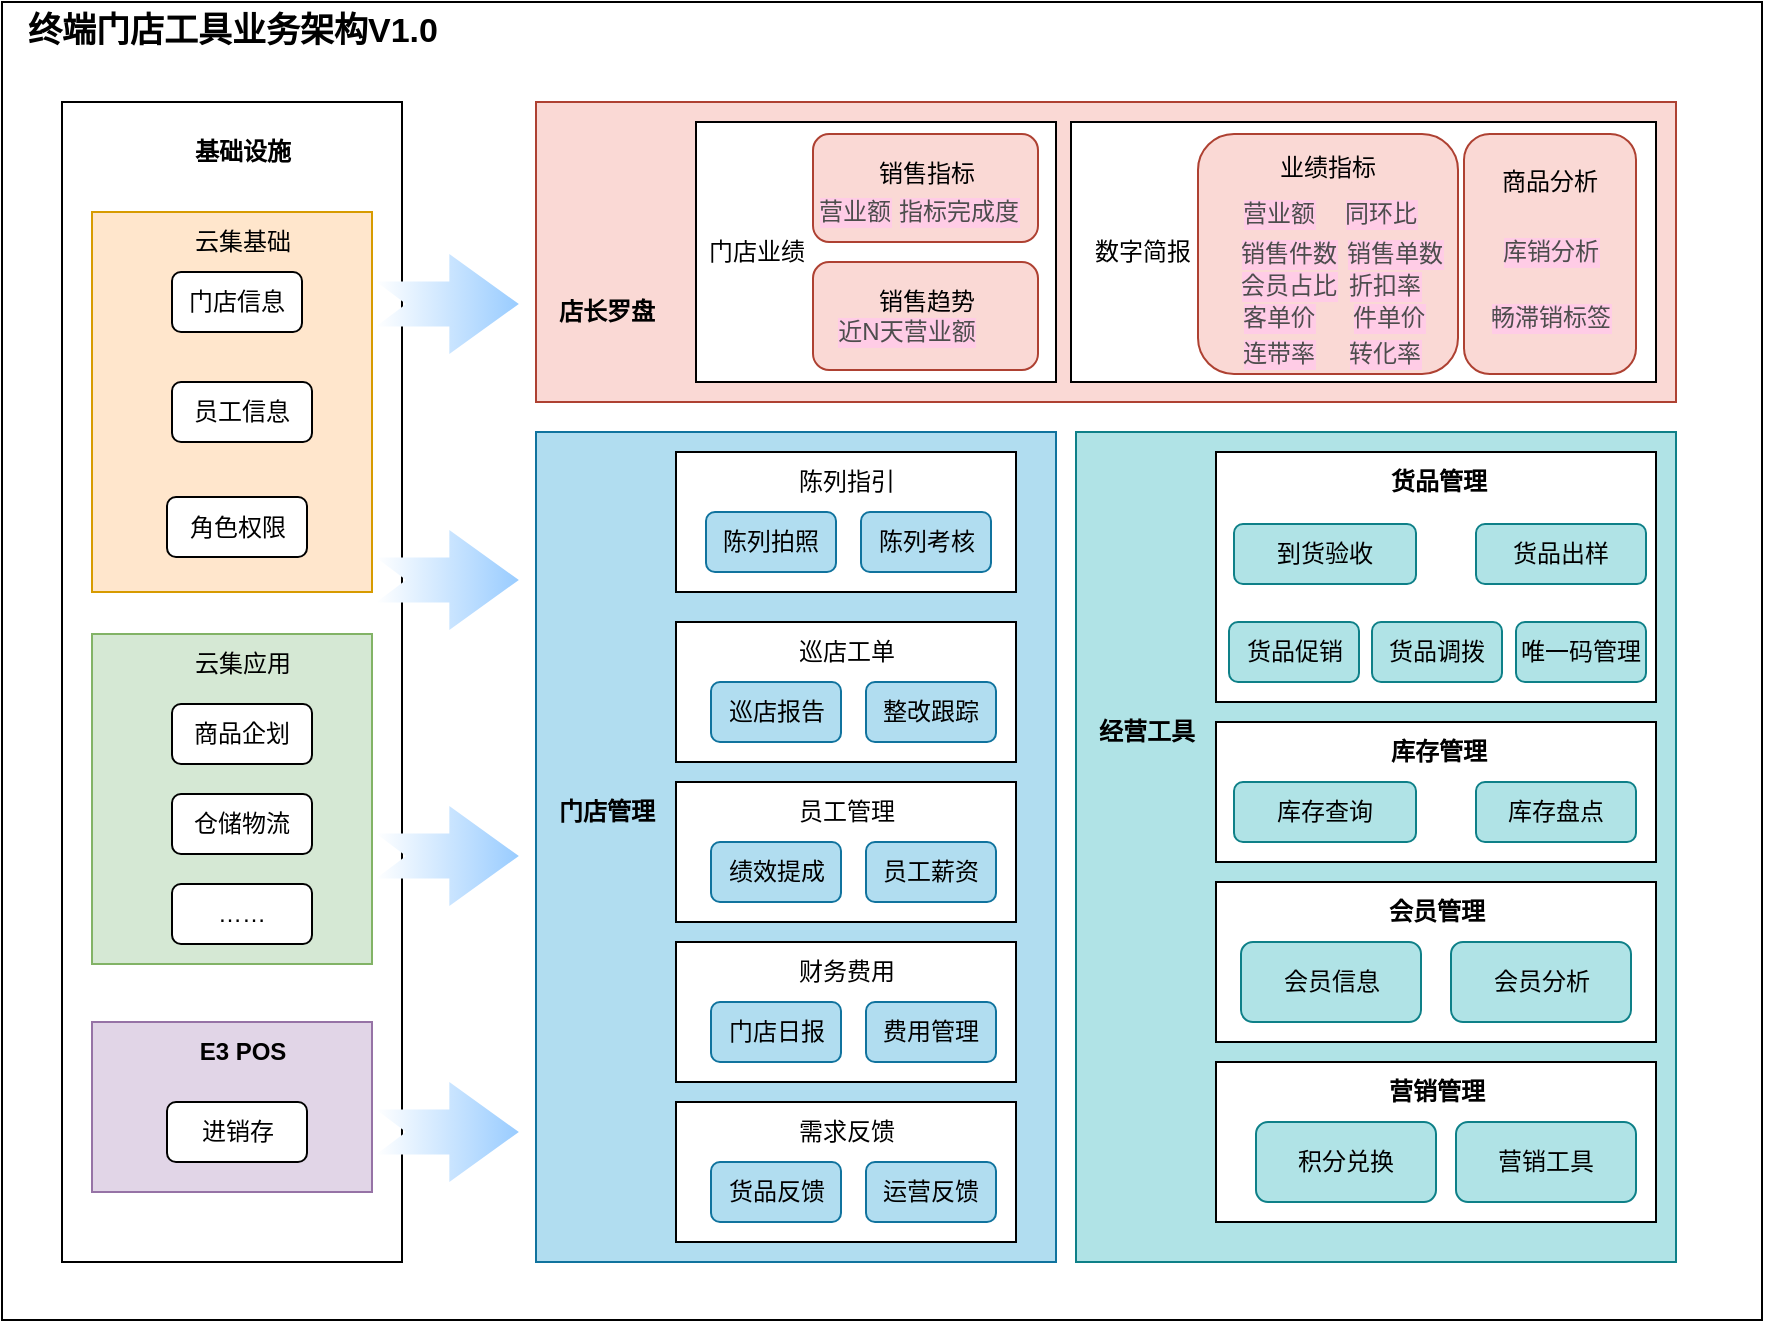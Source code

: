 <mxfile version="22.1.11" type="github">
  <diagram name="第 1 页" id="IcleU93heGLQJP-_B2Z1">
    <mxGraphModel dx="2449" dy="2163" grid="1" gridSize="10" guides="1" tooltips="1" connect="1" arrows="1" fold="1" page="1" pageScale="1" pageWidth="827" pageHeight="1169" math="0" shadow="0">
      <root>
        <mxCell id="0" />
        <mxCell id="1" parent="0" />
        <mxCell id="pXmirgJ1pPXofqHUb-Qx-147" value="" style="rounded=0;whiteSpace=wrap;html=1;" vertex="1" parent="1">
          <mxGeometry x="-810" y="-1169" width="880" height="659" as="geometry" />
        </mxCell>
        <mxCell id="pXmirgJ1pPXofqHUb-Qx-148" value="" style="rounded=0;whiteSpace=wrap;html=1;fillColor=#fad9d5;strokeColor=#ae4132;labelBackgroundColor=#FF9999;" vertex="1" parent="1">
          <mxGeometry x="-543" y="-1119" width="570" height="150" as="geometry" />
        </mxCell>
        <mxCell id="pXmirgJ1pPXofqHUb-Qx-149" value="店长罗盘" style="text;html=1;align=center;verticalAlign=middle;resizable=0;points=[];autosize=1;strokeColor=none;fillColor=none;fontStyle=1" vertex="1" parent="1">
          <mxGeometry x="-543" y="-1029" width="70" height="30" as="geometry" />
        </mxCell>
        <mxCell id="pXmirgJ1pPXofqHUb-Qx-150" value="" style="rounded=0;whiteSpace=wrap;html=1;fillColor=#b1ddf0;strokeColor=#10739e;" vertex="1" parent="1">
          <mxGeometry x="-543" y="-954" width="260" height="415" as="geometry" />
        </mxCell>
        <mxCell id="pXmirgJ1pPXofqHUb-Qx-151" value="" style="rounded=0;whiteSpace=wrap;html=1;fontColor=#f4f0f0;" vertex="1" parent="1">
          <mxGeometry x="-463" y="-1109" width="180" height="130" as="geometry" />
        </mxCell>
        <mxCell id="pXmirgJ1pPXofqHUb-Qx-152" value="门店业绩" style="text;html=1;align=center;verticalAlign=middle;resizable=0;points=[];autosize=1;strokeColor=none;fillColor=none;" vertex="1" parent="1">
          <mxGeometry x="-468" y="-1059" width="70" height="30" as="geometry" />
        </mxCell>
        <mxCell id="pXmirgJ1pPXofqHUb-Qx-153" value="销售指标&lt;br&gt;&lt;br&gt;" style="rounded=1;whiteSpace=wrap;html=1;fillColor=#fad9d5;strokeColor=#ae4132;" vertex="1" parent="1">
          <mxGeometry x="-404.5" y="-1103" width="112.5" height="54" as="geometry" />
        </mxCell>
        <mxCell id="pXmirgJ1pPXofqHUb-Qx-154" value="销售趋势&lt;br&gt;&lt;br&gt;" style="rounded=1;whiteSpace=wrap;html=1;fillColor=#fad9d5;strokeColor=#ae4132;" vertex="1" parent="1">
          <mxGeometry x="-404.5" y="-1039" width="112.5" height="54" as="geometry" />
        </mxCell>
        <mxCell id="pXmirgJ1pPXofqHUb-Qx-155" value="门店管理" style="text;html=1;align=center;verticalAlign=middle;resizable=0;points=[];autosize=1;strokeColor=none;fillColor=none;fontStyle=1" vertex="1" parent="1">
          <mxGeometry x="-543" y="-779" width="70" height="30" as="geometry" />
        </mxCell>
        <mxCell id="pXmirgJ1pPXofqHUb-Qx-156" value="" style="rounded=0;whiteSpace=wrap;html=1;fillColor=#b0e3e6;strokeColor=#0e8088;" vertex="1" parent="1">
          <mxGeometry x="-273" y="-954" width="300" height="415" as="geometry" />
        </mxCell>
        <mxCell id="pXmirgJ1pPXofqHUb-Qx-157" value="经营工具" style="text;html=1;align=center;verticalAlign=middle;resizable=0;points=[];autosize=1;strokeColor=none;fillColor=none;fontStyle=1" vertex="1" parent="1">
          <mxGeometry x="-273" y="-819" width="70" height="30" as="geometry" />
        </mxCell>
        <mxCell id="pXmirgJ1pPXofqHUb-Qx-158" value="" style="rounded=0;whiteSpace=wrap;html=1;" vertex="1" parent="1">
          <mxGeometry x="-473" y="-944" width="170" height="70" as="geometry" />
        </mxCell>
        <mxCell id="pXmirgJ1pPXofqHUb-Qx-159" value="陈列指引" style="text;html=1;align=center;verticalAlign=middle;resizable=0;points=[];autosize=1;strokeColor=none;fillColor=none;" vertex="1" parent="1">
          <mxGeometry x="-423" y="-944" width="70" height="30" as="geometry" />
        </mxCell>
        <mxCell id="pXmirgJ1pPXofqHUb-Qx-160" value="陈列拍照" style="rounded=1;whiteSpace=wrap;html=1;fillColor=#b1ddf0;strokeColor=#10739e;" vertex="1" parent="1">
          <mxGeometry x="-458" y="-914" width="65" height="30" as="geometry" />
        </mxCell>
        <mxCell id="pXmirgJ1pPXofqHUb-Qx-161" value="陈列考核" style="rounded=1;whiteSpace=wrap;html=1;fillColor=#b1ddf0;strokeColor=#10739e;" vertex="1" parent="1">
          <mxGeometry x="-380.5" y="-914" width="65" height="30" as="geometry" />
        </mxCell>
        <mxCell id="pXmirgJ1pPXofqHUb-Qx-162" value="" style="rounded=0;whiteSpace=wrap;html=1;" vertex="1" parent="1">
          <mxGeometry x="-473" y="-859" width="170" height="70" as="geometry" />
        </mxCell>
        <mxCell id="pXmirgJ1pPXofqHUb-Qx-163" value="巡店工单" style="text;html=1;align=center;verticalAlign=middle;resizable=0;points=[];autosize=1;strokeColor=none;fillColor=none;" vertex="1" parent="1">
          <mxGeometry x="-423" y="-859" width="70" height="30" as="geometry" />
        </mxCell>
        <mxCell id="pXmirgJ1pPXofqHUb-Qx-164" value="巡店报告" style="rounded=1;whiteSpace=wrap;html=1;fillColor=#b1ddf0;strokeColor=#10739e;" vertex="1" parent="1">
          <mxGeometry x="-455.5" y="-829" width="65" height="30" as="geometry" />
        </mxCell>
        <mxCell id="pXmirgJ1pPXofqHUb-Qx-165" value="整改跟踪" style="rounded=1;whiteSpace=wrap;html=1;fillColor=#b1ddf0;strokeColor=#10739e;" vertex="1" parent="1">
          <mxGeometry x="-378" y="-829" width="65" height="30" as="geometry" />
        </mxCell>
        <mxCell id="pXmirgJ1pPXofqHUb-Qx-166" value="" style="rounded=0;whiteSpace=wrap;html=1;" vertex="1" parent="1">
          <mxGeometry x="-473" y="-779" width="170" height="70" as="geometry" />
        </mxCell>
        <mxCell id="pXmirgJ1pPXofqHUb-Qx-167" value="员工管理" style="text;html=1;align=center;verticalAlign=middle;resizable=0;points=[];autosize=1;strokeColor=none;fillColor=none;" vertex="1" parent="1">
          <mxGeometry x="-423" y="-779" width="70" height="30" as="geometry" />
        </mxCell>
        <mxCell id="pXmirgJ1pPXofqHUb-Qx-168" value="绩效提成" style="rounded=1;whiteSpace=wrap;html=1;fillColor=#b1ddf0;strokeColor=#10739e;" vertex="1" parent="1">
          <mxGeometry x="-455.5" y="-749" width="65" height="30" as="geometry" />
        </mxCell>
        <mxCell id="pXmirgJ1pPXofqHUb-Qx-169" value="员工薪资" style="rounded=1;whiteSpace=wrap;html=1;fillColor=#b1ddf0;strokeColor=#10739e;" vertex="1" parent="1">
          <mxGeometry x="-378" y="-749" width="65" height="30" as="geometry" />
        </mxCell>
        <mxCell id="pXmirgJ1pPXofqHUb-Qx-170" value="" style="rounded=0;whiteSpace=wrap;html=1;" vertex="1" parent="1">
          <mxGeometry x="-473" y="-699" width="170" height="70" as="geometry" />
        </mxCell>
        <mxCell id="pXmirgJ1pPXofqHUb-Qx-171" value="财务费用" style="text;html=1;align=center;verticalAlign=middle;resizable=0;points=[];autosize=1;strokeColor=none;fillColor=none;" vertex="1" parent="1">
          <mxGeometry x="-423" y="-699" width="70" height="30" as="geometry" />
        </mxCell>
        <mxCell id="pXmirgJ1pPXofqHUb-Qx-172" value="门店日报" style="rounded=1;whiteSpace=wrap;html=1;fillColor=#b1ddf0;strokeColor=#10739e;" vertex="1" parent="1">
          <mxGeometry x="-455.5" y="-669" width="65" height="30" as="geometry" />
        </mxCell>
        <mxCell id="pXmirgJ1pPXofqHUb-Qx-173" value="费用管理" style="rounded=1;whiteSpace=wrap;html=1;fillColor=#b1ddf0;strokeColor=#10739e;" vertex="1" parent="1">
          <mxGeometry x="-378" y="-669" width="65" height="30" as="geometry" />
        </mxCell>
        <mxCell id="pXmirgJ1pPXofqHUb-Qx-174" value="" style="rounded=0;whiteSpace=wrap;html=1;" vertex="1" parent="1">
          <mxGeometry x="-203" y="-944" width="220" height="125" as="geometry" />
        </mxCell>
        <mxCell id="pXmirgJ1pPXofqHUb-Qx-175" value="货品管理" style="text;html=1;align=center;verticalAlign=middle;resizable=0;points=[];autosize=1;strokeColor=none;fillColor=none;fontStyle=1" vertex="1" parent="1">
          <mxGeometry x="-127.5" y="-944" width="70" height="30" as="geometry" />
        </mxCell>
        <mxCell id="pXmirgJ1pPXofqHUb-Qx-176" value="" style="rounded=0;whiteSpace=wrap;html=1;" vertex="1" parent="1">
          <mxGeometry x="-203" y="-809" width="220" height="70" as="geometry" />
        </mxCell>
        <mxCell id="pXmirgJ1pPXofqHUb-Qx-177" value="库存管理" style="text;html=1;align=center;verticalAlign=middle;resizable=0;points=[];autosize=1;strokeColor=none;fillColor=none;fontStyle=1" vertex="1" parent="1">
          <mxGeometry x="-127.5" y="-809" width="70" height="30" as="geometry" />
        </mxCell>
        <mxCell id="pXmirgJ1pPXofqHUb-Qx-178" value="库存查询" style="rounded=1;whiteSpace=wrap;html=1;fillColor=#b0e3e6;strokeColor=#0e8088;" vertex="1" parent="1">
          <mxGeometry x="-194" y="-779" width="91" height="30" as="geometry" />
        </mxCell>
        <mxCell id="pXmirgJ1pPXofqHUb-Qx-179" value="库存盘点" style="rounded=1;whiteSpace=wrap;html=1;fillColor=#b0e3e6;strokeColor=#0e8088;" vertex="1" parent="1">
          <mxGeometry x="-73" y="-779" width="80" height="30" as="geometry" />
        </mxCell>
        <mxCell id="pXmirgJ1pPXofqHUb-Qx-180" value="唯一码管理" style="rounded=1;whiteSpace=wrap;html=1;fillColor=#b0e3e6;strokeColor=#0e8088;" vertex="1" parent="1">
          <mxGeometry x="-53" y="-859" width="65" height="30" as="geometry" />
        </mxCell>
        <mxCell id="pXmirgJ1pPXofqHUb-Qx-181" value="" style="rounded=0;whiteSpace=wrap;html=1;" vertex="1" parent="1">
          <mxGeometry x="-473" y="-619" width="170" height="70" as="geometry" />
        </mxCell>
        <mxCell id="pXmirgJ1pPXofqHUb-Qx-182" value="需求反馈" style="text;html=1;align=center;verticalAlign=middle;resizable=0;points=[];autosize=1;strokeColor=none;fillColor=none;" vertex="1" parent="1">
          <mxGeometry x="-423" y="-619" width="70" height="30" as="geometry" />
        </mxCell>
        <mxCell id="pXmirgJ1pPXofqHUb-Qx-183" value="货品反馈" style="rounded=1;whiteSpace=wrap;html=1;fillColor=#b1ddf0;strokeColor=#10739e;" vertex="1" parent="1">
          <mxGeometry x="-455.5" y="-589" width="65" height="30" as="geometry" />
        </mxCell>
        <mxCell id="pXmirgJ1pPXofqHUb-Qx-184" value="运营反馈" style="rounded=1;whiteSpace=wrap;html=1;fillColor=#b1ddf0;strokeColor=#10739e;" vertex="1" parent="1">
          <mxGeometry x="-378" y="-589" width="65" height="30" as="geometry" />
        </mxCell>
        <mxCell id="pXmirgJ1pPXofqHUb-Qx-185" value="到货验收" style="rounded=1;whiteSpace=wrap;html=1;fillColor=#b0e3e6;strokeColor=#0e8088;" vertex="1" parent="1">
          <mxGeometry x="-194" y="-908" width="91" height="30" as="geometry" />
        </mxCell>
        <mxCell id="pXmirgJ1pPXofqHUb-Qx-186" value="货品促销" style="rounded=1;whiteSpace=wrap;html=1;fillColor=#b0e3e6;strokeColor=#0e8088;" vertex="1" parent="1">
          <mxGeometry x="-196.5" y="-859" width="65" height="30" as="geometry" />
        </mxCell>
        <mxCell id="pXmirgJ1pPXofqHUb-Qx-187" value="货品调拨" style="rounded=1;whiteSpace=wrap;html=1;fillColor=#b0e3e6;strokeColor=#0e8088;" vertex="1" parent="1">
          <mxGeometry x="-125" y="-859" width="65" height="30" as="geometry" />
        </mxCell>
        <mxCell id="pXmirgJ1pPXofqHUb-Qx-188" value="货品出样" style="rounded=1;whiteSpace=wrap;html=1;fillColor=#b0e3e6;strokeColor=#0e8088;" vertex="1" parent="1">
          <mxGeometry x="-73" y="-908" width="85" height="30" as="geometry" />
        </mxCell>
        <mxCell id="pXmirgJ1pPXofqHUb-Qx-189" value="" style="rounded=0;whiteSpace=wrap;html=1;" vertex="1" parent="1">
          <mxGeometry x="-203" y="-729" width="220" height="80" as="geometry" />
        </mxCell>
        <mxCell id="pXmirgJ1pPXofqHUb-Qx-190" value="会员管理" style="text;html=1;align=center;verticalAlign=middle;resizable=0;points=[];autosize=1;strokeColor=none;fillColor=none;fontStyle=1" vertex="1" parent="1">
          <mxGeometry x="-128" y="-729" width="70" height="30" as="geometry" />
        </mxCell>
        <mxCell id="pXmirgJ1pPXofqHUb-Qx-191" value="会员信息" style="rounded=1;whiteSpace=wrap;html=1;fillColor=#b0e3e6;strokeColor=#0e8088;" vertex="1" parent="1">
          <mxGeometry x="-190.5" y="-699" width="90" height="40" as="geometry" />
        </mxCell>
        <mxCell id="pXmirgJ1pPXofqHUb-Qx-192" value="会员分析" style="rounded=1;whiteSpace=wrap;html=1;fillColor=#b0e3e6;strokeColor=#0e8088;" vertex="1" parent="1">
          <mxGeometry x="-85.5" y="-699" width="90" height="40" as="geometry" />
        </mxCell>
        <mxCell id="pXmirgJ1pPXofqHUb-Qx-193" value="" style="rounded=0;whiteSpace=wrap;html=1;" vertex="1" parent="1">
          <mxGeometry x="-203" y="-639" width="220" height="80" as="geometry" />
        </mxCell>
        <mxCell id="pXmirgJ1pPXofqHUb-Qx-194" value="营销管理" style="text;html=1;align=center;verticalAlign=middle;resizable=0;points=[];autosize=1;strokeColor=none;fillColor=none;fontStyle=1" vertex="1" parent="1">
          <mxGeometry x="-128" y="-639" width="70" height="30" as="geometry" />
        </mxCell>
        <mxCell id="pXmirgJ1pPXofqHUb-Qx-195" value="积分兑换" style="rounded=1;whiteSpace=wrap;html=1;fillColor=#b0e3e6;strokeColor=#0e8088;" vertex="1" parent="1">
          <mxGeometry x="-183" y="-609" width="90" height="40" as="geometry" />
        </mxCell>
        <mxCell id="pXmirgJ1pPXofqHUb-Qx-196" value="营销工具" style="rounded=1;whiteSpace=wrap;html=1;fillColor=#b0e3e6;strokeColor=#0e8088;" vertex="1" parent="1">
          <mxGeometry x="-83" y="-609" width="90" height="40" as="geometry" />
        </mxCell>
        <mxCell id="pXmirgJ1pPXofqHUb-Qx-197" value="" style="rounded=0;whiteSpace=wrap;html=1;" vertex="1" parent="1">
          <mxGeometry x="-780" y="-1119" width="170" height="580" as="geometry" />
        </mxCell>
        <mxCell id="pXmirgJ1pPXofqHUb-Qx-198" value="基础设施" style="text;html=1;align=center;verticalAlign=middle;resizable=0;points=[];autosize=1;strokeColor=none;fillColor=none;fontStyle=1" vertex="1" parent="1">
          <mxGeometry x="-725" y="-1109" width="70" height="30" as="geometry" />
        </mxCell>
        <mxCell id="pXmirgJ1pPXofqHUb-Qx-199" value="" style="rounded=0;whiteSpace=wrap;html=1;fillColor=#ffe6cc;strokeColor=#d79b00;" vertex="1" parent="1">
          <mxGeometry x="-765" y="-1064" width="140" height="190" as="geometry" />
        </mxCell>
        <mxCell id="pXmirgJ1pPXofqHUb-Qx-200" value="云集基础" style="text;html=1;align=center;verticalAlign=middle;resizable=0;points=[];autosize=1;strokeColor=none;fillColor=none;" vertex="1" parent="1">
          <mxGeometry x="-725" y="-1064" width="70" height="30" as="geometry" />
        </mxCell>
        <mxCell id="pXmirgJ1pPXofqHUb-Qx-201" value="门店信息" style="rounded=1;whiteSpace=wrap;html=1;" vertex="1" parent="1">
          <mxGeometry x="-725" y="-1034" width="65" height="30" as="geometry" />
        </mxCell>
        <mxCell id="pXmirgJ1pPXofqHUb-Qx-202" value="员工信息" style="rounded=1;whiteSpace=wrap;html=1;" vertex="1" parent="1">
          <mxGeometry x="-725" y="-979" width="70" height="30" as="geometry" />
        </mxCell>
        <mxCell id="pXmirgJ1pPXofqHUb-Qx-203" value="角色权限" style="rounded=1;whiteSpace=wrap;html=1;" vertex="1" parent="1">
          <mxGeometry x="-727.5" y="-921.5" width="70" height="30" as="geometry" />
        </mxCell>
        <mxCell id="pXmirgJ1pPXofqHUb-Qx-204" value="" style="rounded=0;whiteSpace=wrap;html=1;fillColor=#d5e8d4;strokeColor=#82b366;" vertex="1" parent="1">
          <mxGeometry x="-765" y="-853" width="140" height="165" as="geometry" />
        </mxCell>
        <mxCell id="pXmirgJ1pPXofqHUb-Qx-205" value="云集应用" style="text;html=1;align=center;verticalAlign=middle;resizable=0;points=[];autosize=1;strokeColor=none;fillColor=none;" vertex="1" parent="1">
          <mxGeometry x="-725" y="-853" width="70" height="30" as="geometry" />
        </mxCell>
        <mxCell id="pXmirgJ1pPXofqHUb-Qx-206" value="商品企划" style="rounded=1;whiteSpace=wrap;html=1;" vertex="1" parent="1">
          <mxGeometry x="-725" y="-818" width="70" height="30" as="geometry" />
        </mxCell>
        <mxCell id="pXmirgJ1pPXofqHUb-Qx-207" value="仓储物流" style="rounded=1;whiteSpace=wrap;html=1;" vertex="1" parent="1">
          <mxGeometry x="-725" y="-773" width="70" height="30" as="geometry" />
        </mxCell>
        <mxCell id="pXmirgJ1pPXofqHUb-Qx-208" value="" style="rounded=0;whiteSpace=wrap;html=1;fillColor=#e1d5e7;strokeColor=#9673a6;" vertex="1" parent="1">
          <mxGeometry x="-765" y="-659" width="140" height="85" as="geometry" />
        </mxCell>
        <mxCell id="pXmirgJ1pPXofqHUb-Qx-209" value="E3 POS" style="text;html=1;align=center;verticalAlign=middle;resizable=0;points=[];autosize=1;strokeColor=none;fillColor=none;fontStyle=1" vertex="1" parent="1">
          <mxGeometry x="-725" y="-659" width="70" height="30" as="geometry" />
        </mxCell>
        <mxCell id="pXmirgJ1pPXofqHUb-Qx-210" value="进销存" style="rounded=1;whiteSpace=wrap;html=1;" vertex="1" parent="1">
          <mxGeometry x="-727.5" y="-619" width="70" height="30" as="geometry" />
        </mxCell>
        <mxCell id="pXmirgJ1pPXofqHUb-Qx-211" value="……" style="rounded=1;whiteSpace=wrap;html=1;" vertex="1" parent="1">
          <mxGeometry x="-725" y="-728" width="70" height="30" as="geometry" />
        </mxCell>
        <mxCell id="pXmirgJ1pPXofqHUb-Qx-212" value="" style="html=1;shadow=0;dashed=0;align=center;verticalAlign=middle;shape=mxgraph.arrows2.arrow;dy=0.55;dx=34.76;notch=15;gradientColor=#99CCFF;gradientDirection=east;strokeColor=none;flipV=1;" vertex="1" parent="1">
          <mxGeometry x="-623" y="-1043" width="71.43" height="50" as="geometry" />
        </mxCell>
        <mxCell id="pXmirgJ1pPXofqHUb-Qx-213" value="" style="html=1;shadow=0;dashed=0;align=center;verticalAlign=middle;shape=mxgraph.arrows2.arrow;dy=0.55;dx=34.76;notch=15;gradientColor=#99CCFF;gradientDirection=east;strokeColor=none;flipV=1;" vertex="1" parent="1">
          <mxGeometry x="-623" y="-905" width="71.43" height="50" as="geometry" />
        </mxCell>
        <mxCell id="pXmirgJ1pPXofqHUb-Qx-214" value="" style="html=1;shadow=0;dashed=0;align=center;verticalAlign=middle;shape=mxgraph.arrows2.arrow;dy=0.55;dx=34.76;notch=15;gradientColor=#99CCFF;gradientDirection=east;strokeColor=none;flipV=1;" vertex="1" parent="1">
          <mxGeometry x="-623" y="-767" width="71.43" height="50" as="geometry" />
        </mxCell>
        <mxCell id="pXmirgJ1pPXofqHUb-Qx-215" value="" style="html=1;shadow=0;dashed=0;align=center;verticalAlign=middle;shape=mxgraph.arrows2.arrow;dy=0.55;dx=34.76;notch=15;gradientColor=#99CCFF;gradientDirection=east;strokeColor=none;flipV=1;" vertex="1" parent="1">
          <mxGeometry x="-623" y="-629" width="71.43" height="50" as="geometry" />
        </mxCell>
        <mxCell id="pXmirgJ1pPXofqHUb-Qx-216" value="&lt;span style=&quot;font-weight: normal;&quot;&gt;营业额&lt;/span&gt;" style="text;html=1;align=center;verticalAlign=middle;resizable=0;points=[];autosize=1;strokeColor=none;fillColor=none;fontStyle=1;labelBackgroundColor=#FFCCE6;fontColor=#4D4D4D;" vertex="1" parent="1">
          <mxGeometry x="-414.5" y="-1079" width="60" height="30" as="geometry" />
        </mxCell>
        <mxCell id="pXmirgJ1pPXofqHUb-Qx-217" value="&lt;span style=&quot;font-weight: normal;&quot;&gt;指标完成度&lt;/span&gt;" style="text;html=1;align=center;verticalAlign=middle;resizable=0;points=[];autosize=1;strokeColor=none;fillColor=none;fontStyle=1;labelBackgroundColor=#FFCCE6;fontColor=#4D4D4D;" vertex="1" parent="1">
          <mxGeometry x="-372" y="-1079" width="80" height="30" as="geometry" />
        </mxCell>
        <mxCell id="pXmirgJ1pPXofqHUb-Qx-218" value="&lt;span style=&quot;font-weight: normal;&quot;&gt;近N天营业额&lt;/span&gt;" style="text;html=1;align=center;verticalAlign=middle;resizable=0;points=[];autosize=1;strokeColor=none;fillColor=none;fontStyle=1;labelBackgroundColor=#FFCCE6;fontColor=#4D4D4D;" vertex="1" parent="1">
          <mxGeometry x="-403.25" y="-1019" width="90" height="30" as="geometry" />
        </mxCell>
        <mxCell id="pXmirgJ1pPXofqHUb-Qx-219" value="" style="rounded=0;whiteSpace=wrap;html=1;fontColor=#f4f0f0;" vertex="1" parent="1">
          <mxGeometry x="-275.5" y="-1109" width="292.5" height="130" as="geometry" />
        </mxCell>
        <mxCell id="pXmirgJ1pPXofqHUb-Qx-220" value="数字简报" style="text;html=1;align=center;verticalAlign=middle;resizable=0;points=[];autosize=1;strokeColor=none;fillColor=none;" vertex="1" parent="1">
          <mxGeometry x="-275.5" y="-1059" width="70" height="30" as="geometry" />
        </mxCell>
        <mxCell id="pXmirgJ1pPXofqHUb-Qx-221" value="业绩指标&lt;br&gt;&lt;br&gt;&lt;br&gt;&lt;br&gt;&lt;br&gt;&lt;br&gt;&lt;br&gt;" style="rounded=1;whiteSpace=wrap;html=1;fillColor=#fad9d5;strokeColor=#ae4132;" vertex="1" parent="1">
          <mxGeometry x="-212" y="-1103" width="130" height="120" as="geometry" />
        </mxCell>
        <mxCell id="pXmirgJ1pPXofqHUb-Qx-222" value="&lt;span style=&quot;font-weight: 400;&quot;&gt;销售件数&lt;/span&gt;" style="text;html=1;align=center;verticalAlign=middle;resizable=0;points=[];autosize=1;strokeColor=none;fillColor=none;fontStyle=1;labelBackgroundColor=#FFCCE6;fontColor=#4D4D4D;" vertex="1" parent="1">
          <mxGeometry x="-202" y="-1058" width="70" height="30" as="geometry" />
        </mxCell>
        <mxCell id="pXmirgJ1pPXofqHUb-Qx-223" value="&lt;span style=&quot;font-weight: 400;&quot;&gt;销售单数&lt;/span&gt;" style="text;html=1;align=center;verticalAlign=middle;resizable=0;points=[];autosize=1;strokeColor=none;fillColor=none;fontStyle=1;labelBackgroundColor=#FFCCE6;fontColor=#4D4D4D;" vertex="1" parent="1">
          <mxGeometry x="-149" y="-1058" width="70" height="30" as="geometry" />
        </mxCell>
        <mxCell id="pXmirgJ1pPXofqHUb-Qx-224" value="&lt;span style=&quot;font-weight: 400;&quot;&gt;会员占比&lt;/span&gt;" style="text;html=1;align=center;verticalAlign=middle;resizable=0;points=[];autosize=1;strokeColor=none;fillColor=none;fontStyle=1;labelBackgroundColor=#FFCCE6;fontColor=#4D4D4D;" vertex="1" parent="1">
          <mxGeometry x="-202" y="-1042" width="70" height="30" as="geometry" />
        </mxCell>
        <mxCell id="pXmirgJ1pPXofqHUb-Qx-225" value="&lt;span style=&quot;font-weight: 400;&quot;&gt;折扣率&lt;/span&gt;" style="text;html=1;align=center;verticalAlign=middle;resizable=0;points=[];autosize=1;strokeColor=none;fillColor=none;fontStyle=1;labelBackgroundColor=#FFCCE6;fontColor=#4D4D4D;" vertex="1" parent="1">
          <mxGeometry x="-149" y="-1042" width="60" height="30" as="geometry" />
        </mxCell>
        <mxCell id="pXmirgJ1pPXofqHUb-Qx-226" value="&lt;span style=&quot;font-weight: 400;&quot;&gt;客单价&lt;/span&gt;" style="text;html=1;align=center;verticalAlign=middle;resizable=0;points=[];autosize=1;strokeColor=none;fillColor=none;fontStyle=1;labelBackgroundColor=#FFCCE6;fontColor=#4D4D4D;" vertex="1" parent="1">
          <mxGeometry x="-202" y="-1026" width="60" height="30" as="geometry" />
        </mxCell>
        <mxCell id="pXmirgJ1pPXofqHUb-Qx-227" value="&lt;span style=&quot;font-weight: 400;&quot;&gt;件单价&lt;/span&gt;" style="text;html=1;align=center;verticalAlign=middle;resizable=0;points=[];autosize=1;strokeColor=none;fillColor=none;fontStyle=1;labelBackgroundColor=#FFCCE6;fontColor=#4D4D4D;" vertex="1" parent="1">
          <mxGeometry x="-147" y="-1026" width="60" height="30" as="geometry" />
        </mxCell>
        <mxCell id="pXmirgJ1pPXofqHUb-Qx-228" value="&lt;span style=&quot;font-weight: 400;&quot;&gt;连带率&lt;/span&gt;" style="text;html=1;align=center;verticalAlign=middle;resizable=0;points=[];autosize=1;strokeColor=none;fillColor=none;fontStyle=1;labelBackgroundColor=#FFCCE6;fontColor=#4D4D4D;" vertex="1" parent="1">
          <mxGeometry x="-202" y="-1008" width="60" height="30" as="geometry" />
        </mxCell>
        <mxCell id="pXmirgJ1pPXofqHUb-Qx-229" value="&lt;span style=&quot;font-weight: 400;&quot;&gt;转化率&lt;/span&gt;" style="text;html=1;align=center;verticalAlign=middle;resizable=0;points=[];autosize=1;strokeColor=none;fillColor=none;fontStyle=1;labelBackgroundColor=#FFCCE6;fontColor=#4D4D4D;" vertex="1" parent="1">
          <mxGeometry x="-149" y="-1008" width="60" height="30" as="geometry" />
        </mxCell>
        <mxCell id="pXmirgJ1pPXofqHUb-Qx-230" value="&lt;span style=&quot;font-weight: 400;&quot;&gt;营业额&lt;/span&gt;" style="text;html=1;align=center;verticalAlign=middle;resizable=0;points=[];autosize=1;strokeColor=none;fillColor=none;fontStyle=1;labelBackgroundColor=#FFCCE6;fontColor=#4D4D4D;" vertex="1" parent="1">
          <mxGeometry x="-202" y="-1078" width="60" height="30" as="geometry" />
        </mxCell>
        <mxCell id="pXmirgJ1pPXofqHUb-Qx-231" value="&lt;span style=&quot;font-weight: 400;&quot;&gt;同环比&lt;/span&gt;" style="text;html=1;align=center;verticalAlign=middle;resizable=0;points=[];autosize=1;strokeColor=none;fillColor=none;fontStyle=1;labelBackgroundColor=#FFCCE6;fontColor=#4D4D4D;" vertex="1" parent="1">
          <mxGeometry x="-151.5" y="-1078" width="60" height="30" as="geometry" />
        </mxCell>
        <mxCell id="pXmirgJ1pPXofqHUb-Qx-232" value="商品分析&lt;br&gt;&lt;br&gt;&lt;br&gt;&lt;br&gt;&lt;br&gt;&lt;br&gt;" style="rounded=1;whiteSpace=wrap;html=1;fillColor=#fad9d5;strokeColor=#ae4132;" vertex="1" parent="1">
          <mxGeometry x="-79" y="-1103" width="86" height="120" as="geometry" />
        </mxCell>
        <mxCell id="pXmirgJ1pPXofqHUb-Qx-233" value="&lt;span style=&quot;font-weight: normal;&quot;&gt;畅滞销标签&lt;br&gt;&lt;/span&gt;" style="text;html=1;align=center;verticalAlign=middle;resizable=0;points=[];autosize=1;strokeColor=none;fillColor=none;fontStyle=1;labelBackgroundColor=#FFCCE6;fontColor=#4D4D4D;" vertex="1" parent="1">
          <mxGeometry x="-76" y="-1026" width="80" height="30" as="geometry" />
        </mxCell>
        <mxCell id="pXmirgJ1pPXofqHUb-Qx-234" value="&lt;span style=&quot;font-weight: normal;&quot;&gt;库销分析&lt;br&gt;&lt;/span&gt;" style="text;html=1;align=center;verticalAlign=middle;resizable=0;points=[];autosize=1;strokeColor=none;fillColor=none;fontStyle=1;labelBackgroundColor=#FFCCE6;fontColor=#4D4D4D;" vertex="1" parent="1">
          <mxGeometry x="-71" y="-1059" width="70" height="30" as="geometry" />
        </mxCell>
        <mxCell id="pXmirgJ1pPXofqHUb-Qx-235" value="&lt;b&gt;&lt;font style=&quot;font-size: 17px;&quot;&gt;终端门店工具业务架构V1.0&lt;/font&gt;&lt;/b&gt;" style="text;html=1;align=center;verticalAlign=middle;resizable=0;points=[];autosize=1;strokeColor=none;fillColor=none;" vertex="1" parent="1">
          <mxGeometry x="-810" y="-1169" width="230" height="30" as="geometry" />
        </mxCell>
      </root>
    </mxGraphModel>
  </diagram>
</mxfile>
